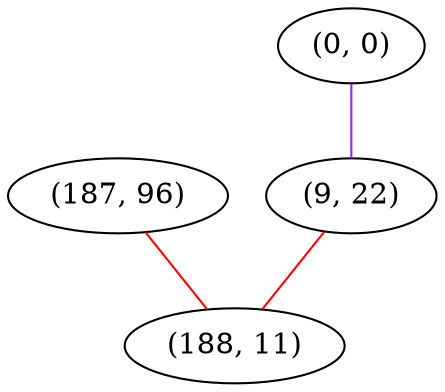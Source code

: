 graph "" {
"(187, 96)";
"(0, 0)";
"(9, 22)";
"(188, 11)";
"(187, 96)" -- "(188, 11)"  [color=red, key=0, weight=1];
"(0, 0)" -- "(9, 22)"  [color=purple, key=0, weight=4];
"(9, 22)" -- "(188, 11)"  [color=red, key=0, weight=1];
}
